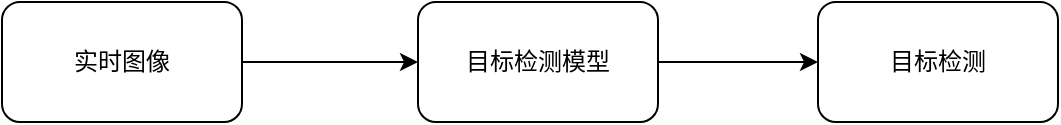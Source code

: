 <mxfile version="26.1.1">
  <diagram name="第 1 页" id="YoAs4dqfyzqlgR5G-zqS">
    <mxGraphModel dx="954" dy="537" grid="1" gridSize="10" guides="1" tooltips="1" connect="1" arrows="1" fold="1" page="1" pageScale="1" pageWidth="827" pageHeight="1169" math="0" shadow="0">
      <root>
        <mxCell id="0" />
        <mxCell id="1" parent="0" />
        <mxCell id="AxPX9NKccg57A9d5xesL-1" value="目标检测模型" style="rounded=1;whiteSpace=wrap;html=1;" vertex="1" parent="1">
          <mxGeometry x="280" y="80" width="120" height="60" as="geometry" />
        </mxCell>
        <mxCell id="AxPX9NKccg57A9d5xesL-2" value="实时图像" style="rounded=1;whiteSpace=wrap;html=1;" vertex="1" parent="1">
          <mxGeometry x="72" y="80" width="120" height="60" as="geometry" />
        </mxCell>
        <mxCell id="AxPX9NKccg57A9d5xesL-3" value="" style="endArrow=classic;html=1;rounded=0;exitX=1;exitY=0.5;exitDx=0;exitDy=0;entryX=0;entryY=0.5;entryDx=0;entryDy=0;" edge="1" parent="1" source="AxPX9NKccg57A9d5xesL-2" target="AxPX9NKccg57A9d5xesL-1">
          <mxGeometry width="50" height="50" relative="1" as="geometry">
            <mxPoint x="390" y="310" as="sourcePoint" />
            <mxPoint x="440" y="260" as="targetPoint" />
          </mxGeometry>
        </mxCell>
        <mxCell id="AxPX9NKccg57A9d5xesL-4" value="目标检测" style="rounded=1;whiteSpace=wrap;html=1;" vertex="1" parent="1">
          <mxGeometry x="480" y="80" width="120" height="60" as="geometry" />
        </mxCell>
        <mxCell id="AxPX9NKccg57A9d5xesL-5" value="" style="endArrow=classic;html=1;rounded=0;exitX=1;exitY=0.5;exitDx=0;exitDy=0;entryX=0;entryY=0.5;entryDx=0;entryDy=0;" edge="1" parent="1" source="AxPX9NKccg57A9d5xesL-1" target="AxPX9NKccg57A9d5xesL-4">
          <mxGeometry width="50" height="50" relative="1" as="geometry">
            <mxPoint x="202" y="120" as="sourcePoint" />
            <mxPoint x="290" y="120" as="targetPoint" />
          </mxGeometry>
        </mxCell>
      </root>
    </mxGraphModel>
  </diagram>
</mxfile>

